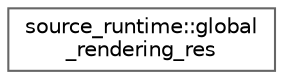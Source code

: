digraph "类继承关系图"
{
 // LATEX_PDF_SIZE
  bgcolor="transparent";
  edge [fontname=Helvetica,fontsize=10,labelfontname=Helvetica,labelfontsize=10];
  node [fontname=Helvetica,fontsize=10,shape=box,height=0.2,width=0.4];
  rankdir="LR";
  Node0 [id="Node000000",label="source_runtime::global\l_rendering_res",height=0.2,width=0.4,color="grey40", fillcolor="white", style="filled",URL="$classsource__runtime_1_1global__rendering__res.html",tooltip=" "];
}
